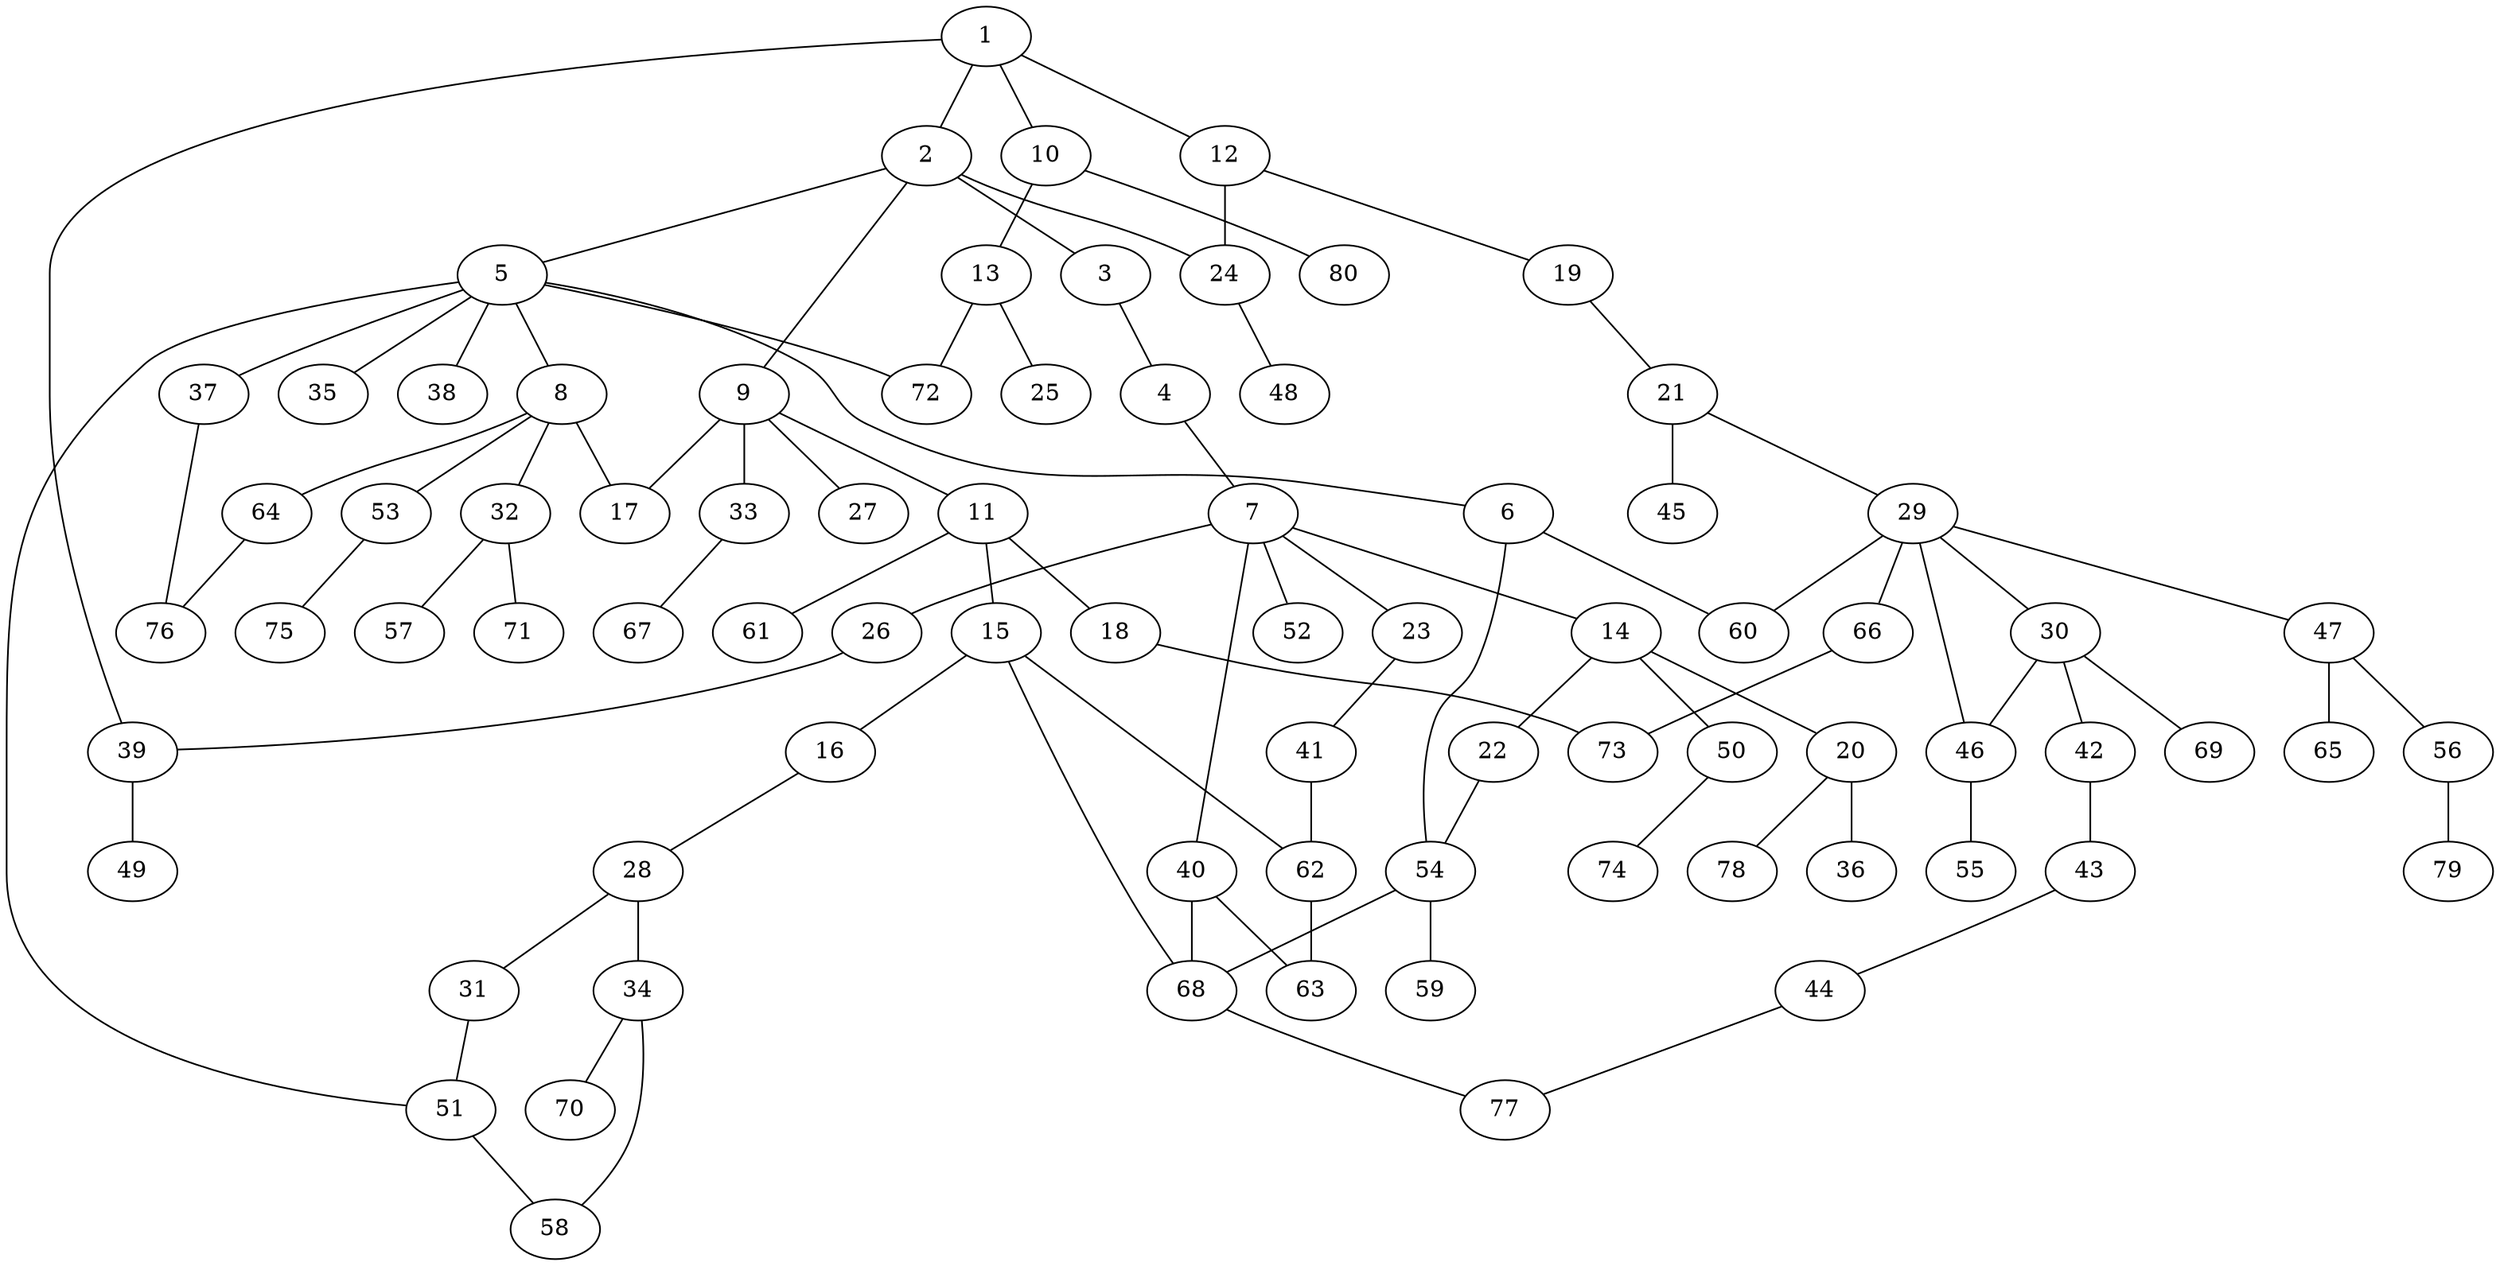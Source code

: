 graph graphname {1--2
1--10
1--12
1--39
2--3
2--5
2--9
2--24
3--4
4--7
5--6
5--8
5--35
5--37
5--38
5--51
5--72
6--54
6--60
7--14
7--23
7--26
7--40
7--52
8--17
8--32
8--53
8--64
9--11
9--17
9--27
9--33
10--13
10--80
11--15
11--18
11--61
12--19
12--24
13--25
13--72
14--20
14--22
14--50
15--16
15--62
15--68
16--28
18--73
19--21
20--36
20--78
21--29
21--45
22--54
23--41
24--48
26--39
28--31
28--34
29--30
29--46
29--47
29--60
29--66
30--42
30--46
30--69
31--51
32--57
32--71
33--67
34--58
34--70
37--76
39--49
40--63
40--68
41--62
42--43
43--44
44--77
46--55
47--56
47--65
50--74
51--58
53--75
54--59
54--68
56--79
62--63
64--76
66--73
68--77
}